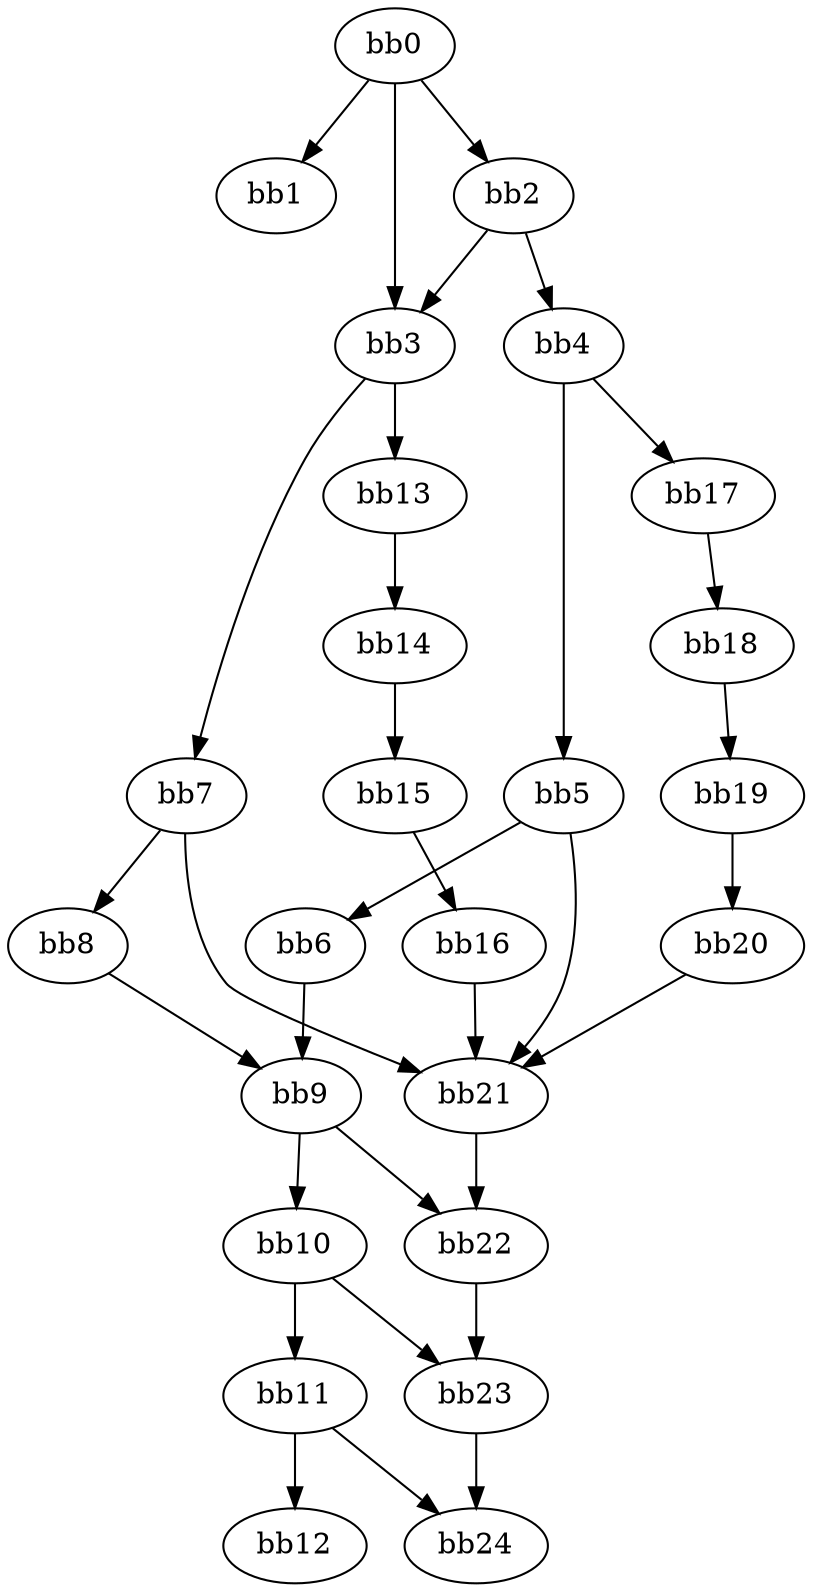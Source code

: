 digraph {
    0 [ label = "bb0\l" ]
    1 [ label = "bb1\l" ]
    2 [ label = "bb2\l" ]
    3 [ label = "bb3\l" ]
    4 [ label = "bb4\l" ]
    5 [ label = "bb5\l" ]
    6 [ label = "bb6\l" ]
    7 [ label = "bb7\l" ]
    8 [ label = "bb8\l" ]
    9 [ label = "bb9\l" ]
    10 [ label = "bb10\l" ]
    11 [ label = "bb11\l" ]
    12 [ label = "bb12\l" ]
    13 [ label = "bb13\l" ]
    14 [ label = "bb14\l" ]
    15 [ label = "bb15\l" ]
    16 [ label = "bb16\l" ]
    17 [ label = "bb17\l" ]
    18 [ label = "bb18\l" ]
    19 [ label = "bb19\l" ]
    20 [ label = "bb20\l" ]
    21 [ label = "bb21\l" ]
    22 [ label = "bb22\l" ]
    23 [ label = "bb23\l" ]
    24 [ label = "bb24\l" ]
    0 -> 1 [ ]
    0 -> 2 [ ]
    0 -> 3 [ ]
    2 -> 3 [ ]
    2 -> 4 [ ]
    3 -> 7 [ ]
    3 -> 13 [ ]
    4 -> 5 [ ]
    4 -> 17 [ ]
    5 -> 6 [ ]
    5 -> 21 [ ]
    6 -> 9 [ ]
    7 -> 8 [ ]
    7 -> 21 [ ]
    8 -> 9 [ ]
    9 -> 10 [ ]
    9 -> 22 [ ]
    10 -> 11 [ ]
    10 -> 23 [ ]
    11 -> 12 [ ]
    11 -> 24 [ ]
    13 -> 14 [ ]
    14 -> 15 [ ]
    15 -> 16 [ ]
    16 -> 21 [ ]
    17 -> 18 [ ]
    18 -> 19 [ ]
    19 -> 20 [ ]
    20 -> 21 [ ]
    21 -> 22 [ ]
    22 -> 23 [ ]
    23 -> 24 [ ]
}


